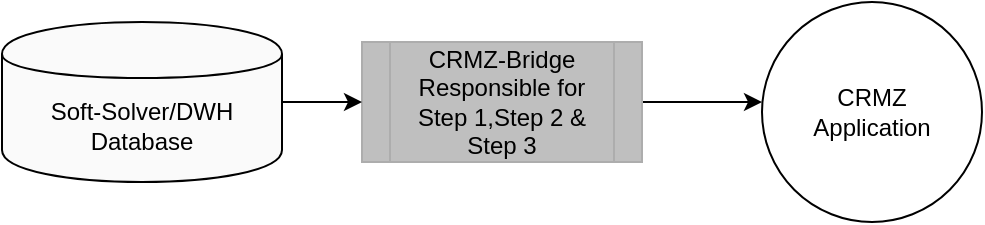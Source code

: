 <mxfile version="12.9.11" type="github"><diagram id="xddAkhZl3PdWFMXTH9Rd" name="Page-1"><mxGraphModel dx="1108" dy="482" grid="1" gridSize="10" guides="1" tooltips="1" connect="1" arrows="1" fold="1" page="1" pageScale="1" pageWidth="850" pageHeight="1100" math="0" shadow="0"><root><mxCell id="0"/><mxCell id="1" parent="0"/><mxCell id="AX6LZww4tyq9qnsnu7TR-7" value="" style="edgeStyle=orthogonalEdgeStyle;rounded=0;orthogonalLoop=1;jettySize=auto;html=1;" edge="1" parent="1" source="AX6LZww4tyq9qnsnu7TR-1"><mxGeometry relative="1" as="geometry"><mxPoint x="560" y="250" as="targetPoint"/></mxGeometry></mxCell><mxCell id="AX6LZww4tyq9qnsnu7TR-1" value="CRMZ-Bridge&lt;br&gt;Responsible for Step 1,Step 2 &amp;amp; Step 3" style="shape=process;whiteSpace=wrap;html=1;backgroundOutline=1;strokeColor=#ADADAD;fillColor=#BFBFBF;" vertex="1" parent="1"><mxGeometry x="360" y="220" width="140" height="60" as="geometry"/></mxCell><mxCell id="AX6LZww4tyq9qnsnu7TR-4" value="" style="edgeStyle=orthogonalEdgeStyle;rounded=0;orthogonalLoop=1;jettySize=auto;html=1;" edge="1" parent="1" source="AX6LZww4tyq9qnsnu7TR-3" target="AX6LZww4tyq9qnsnu7TR-1"><mxGeometry relative="1" as="geometry"/></mxCell><mxCell id="AX6LZww4tyq9qnsnu7TR-3" value="&lt;span&gt;Soft-Solver/DWH Database&lt;/span&gt;" style="shape=cylinder;whiteSpace=wrap;html=1;boundedLbl=1;backgroundOutline=1;fillColor=#FAFAFA;" vertex="1" parent="1"><mxGeometry x="180" y="210" width="140" height="80" as="geometry"/></mxCell><mxCell id="AX6LZww4tyq9qnsnu7TR-5" value="CRMZ &lt;br&gt;Application" style="ellipse;whiteSpace=wrap;html=1;aspect=fixed;" vertex="1" parent="1"><mxGeometry x="560" y="200" width="110" height="110" as="geometry"/></mxCell></root></mxGraphModel></diagram></mxfile>